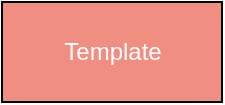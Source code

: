 <mxfile version="12.4.1" type="github" pages="1"><diagram id="CnT6WWGbTDa_p9fCrrzf" name="第 1 页"><mxGraphModel dx="1186" dy="741" grid="1" gridSize="10" guides="1" tooltips="1" connect="1" arrows="1" fold="1" page="1" pageScale="1" pageWidth="827" pageHeight="1169" math="0" shadow="0"><root><mxCell id="0"/><mxCell id="1" parent="0"/><mxCell id="dE_WXMnIvVaEITbvlvSQ-1" value="Template" style="html=1;strokeColor=#000000;fontColor=#FFFFFF;fillColor=#F08E81;" vertex="1" parent="1"><mxGeometry x="330" y="300" width="110" height="50" as="geometry"/></mxCell></root></mxGraphModel></diagram></mxfile>